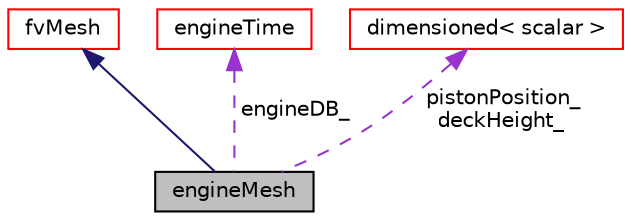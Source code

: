 digraph "engineMesh"
{
  bgcolor="transparent";
  edge [fontname="Helvetica",fontsize="10",labelfontname="Helvetica",labelfontsize="10"];
  node [fontname="Helvetica",fontsize="10",shape=record];
  Node1 [label="engineMesh",height=0.2,width=0.4,color="black", fillcolor="grey75", style="filled", fontcolor="black"];
  Node2 -> Node1 [dir="back",color="midnightblue",fontsize="10",style="solid",fontname="Helvetica"];
  Node2 [label="fvMesh",height=0.2,width=0.4,color="red",URL="$a00892.html",tooltip="Mesh data needed to do the Finite Volume discretisation. "];
  Node3 -> Node1 [dir="back",color="darkorchid3",fontsize="10",style="dashed",label=" engineDB_" ,fontname="Helvetica"];
  Node3 [label="engineTime",height=0.2,width=0.4,color="red",URL="$a00650.html",tooltip="Manage time in terms of engine RPM and crank-angle. "];
  Node4 -> Node1 [dir="back",color="darkorchid3",fontsize="10",style="dashed",label=" pistonPosition_\ndeckHeight_" ,fontname="Helvetica"];
  Node4 [label="dimensioned\< scalar \>",height=0.2,width=0.4,color="red",URL="$a00540.html"];
}
